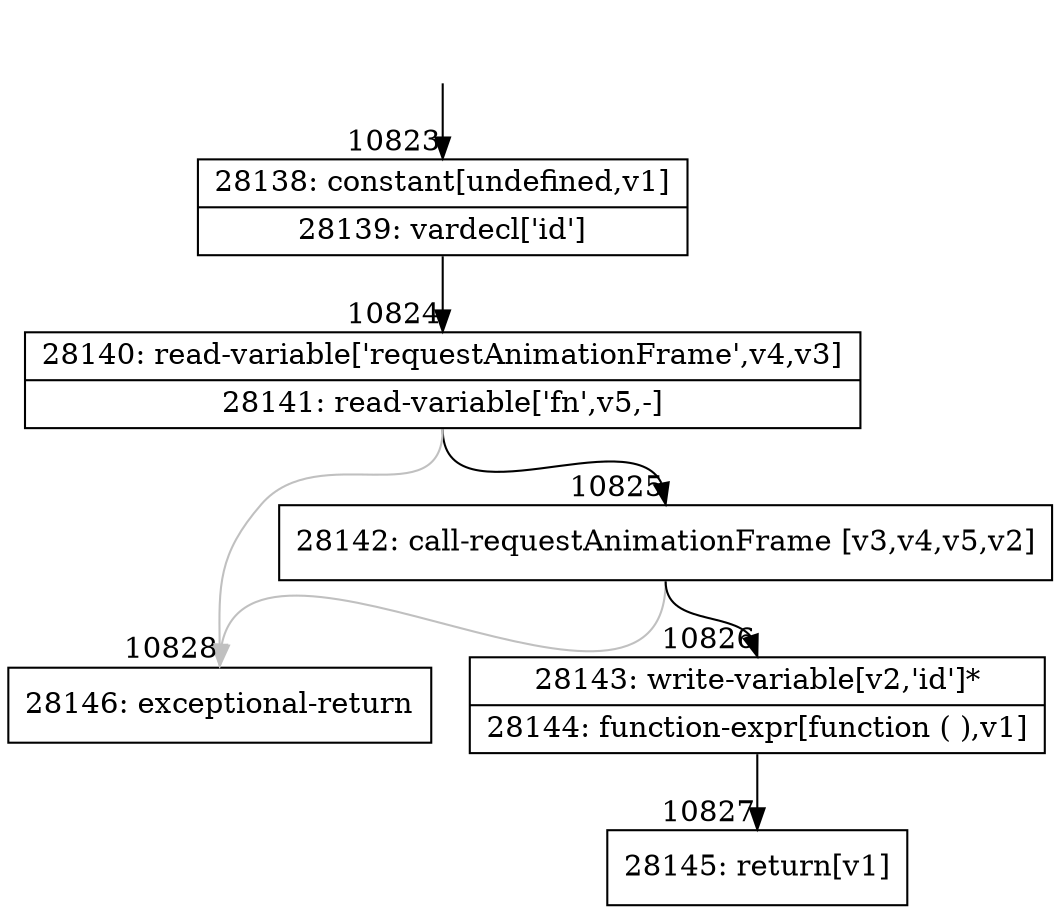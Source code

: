 digraph {
rankdir="TD"
BB_entry835[shape=none,label=""];
BB_entry835 -> BB10823 [tailport=s, headport=n, headlabel="    10823"]
BB10823 [shape=record label="{28138: constant[undefined,v1]|28139: vardecl['id']}" ] 
BB10823 -> BB10824 [tailport=s, headport=n, headlabel="      10824"]
BB10824 [shape=record label="{28140: read-variable['requestAnimationFrame',v4,v3]|28141: read-variable['fn',v5,-]}" ] 
BB10824 -> BB10825 [tailport=s, headport=n, headlabel="      10825"]
BB10824 -> BB10828 [tailport=s, headport=n, color=gray, headlabel="      10828"]
BB10825 [shape=record label="{28142: call-requestAnimationFrame [v3,v4,v5,v2]}" ] 
BB10825 -> BB10826 [tailport=s, headport=n, headlabel="      10826"]
BB10825 -> BB10828 [tailport=s, headport=n, color=gray]
BB10826 [shape=record label="{28143: write-variable[v2,'id']*|28144: function-expr[function ( ),v1]}" ] 
BB10826 -> BB10827 [tailport=s, headport=n, headlabel="      10827"]
BB10827 [shape=record label="{28145: return[v1]}" ] 
BB10828 [shape=record label="{28146: exceptional-return}" ] 
//#$~ 14853
}
